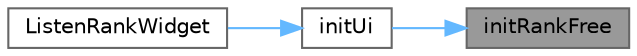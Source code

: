 digraph "initRankFree"
{
 // LATEX_PDF_SIZE
  bgcolor="transparent";
  edge [fontname=Helvetica,fontsize=10,labelfontname=Helvetica,labelfontsize=10];
  node [fontname=Helvetica,fontsize=10,shape=box,height=0.2,width=0.4];
  rankdir="RL";
  Node1 [id="Node000001",label="initRankFree",height=0.2,width=0.4,color="gray40", fillcolor="grey60", style="filled", fontcolor="black",tooltip="初始化免费榜"];
  Node1 -> Node2 [id="edge1_Node000001_Node000002",dir="back",color="steelblue1",style="solid",tooltip=" "];
  Node2 [id="Node000002",label="initUi",height=0.2,width=0.4,color="grey40", fillcolor="white", style="filled",URL="$class_listen_rank_widget.html#afba6e95967cc3eb25fd518f7bde6ec04",tooltip="初始化界面"];
  Node2 -> Node3 [id="edge2_Node000002_Node000003",dir="back",color="steelblue1",style="solid",tooltip=" "];
  Node3 [id="Node000003",label="ListenRankWidget",height=0.2,width=0.4,color="grey40", fillcolor="white", style="filled",URL="$class_listen_rank_widget.html#a5f120e18156487e187f041c5027e71d0",tooltip="构造函数，初始化排行榜界面"];
}
